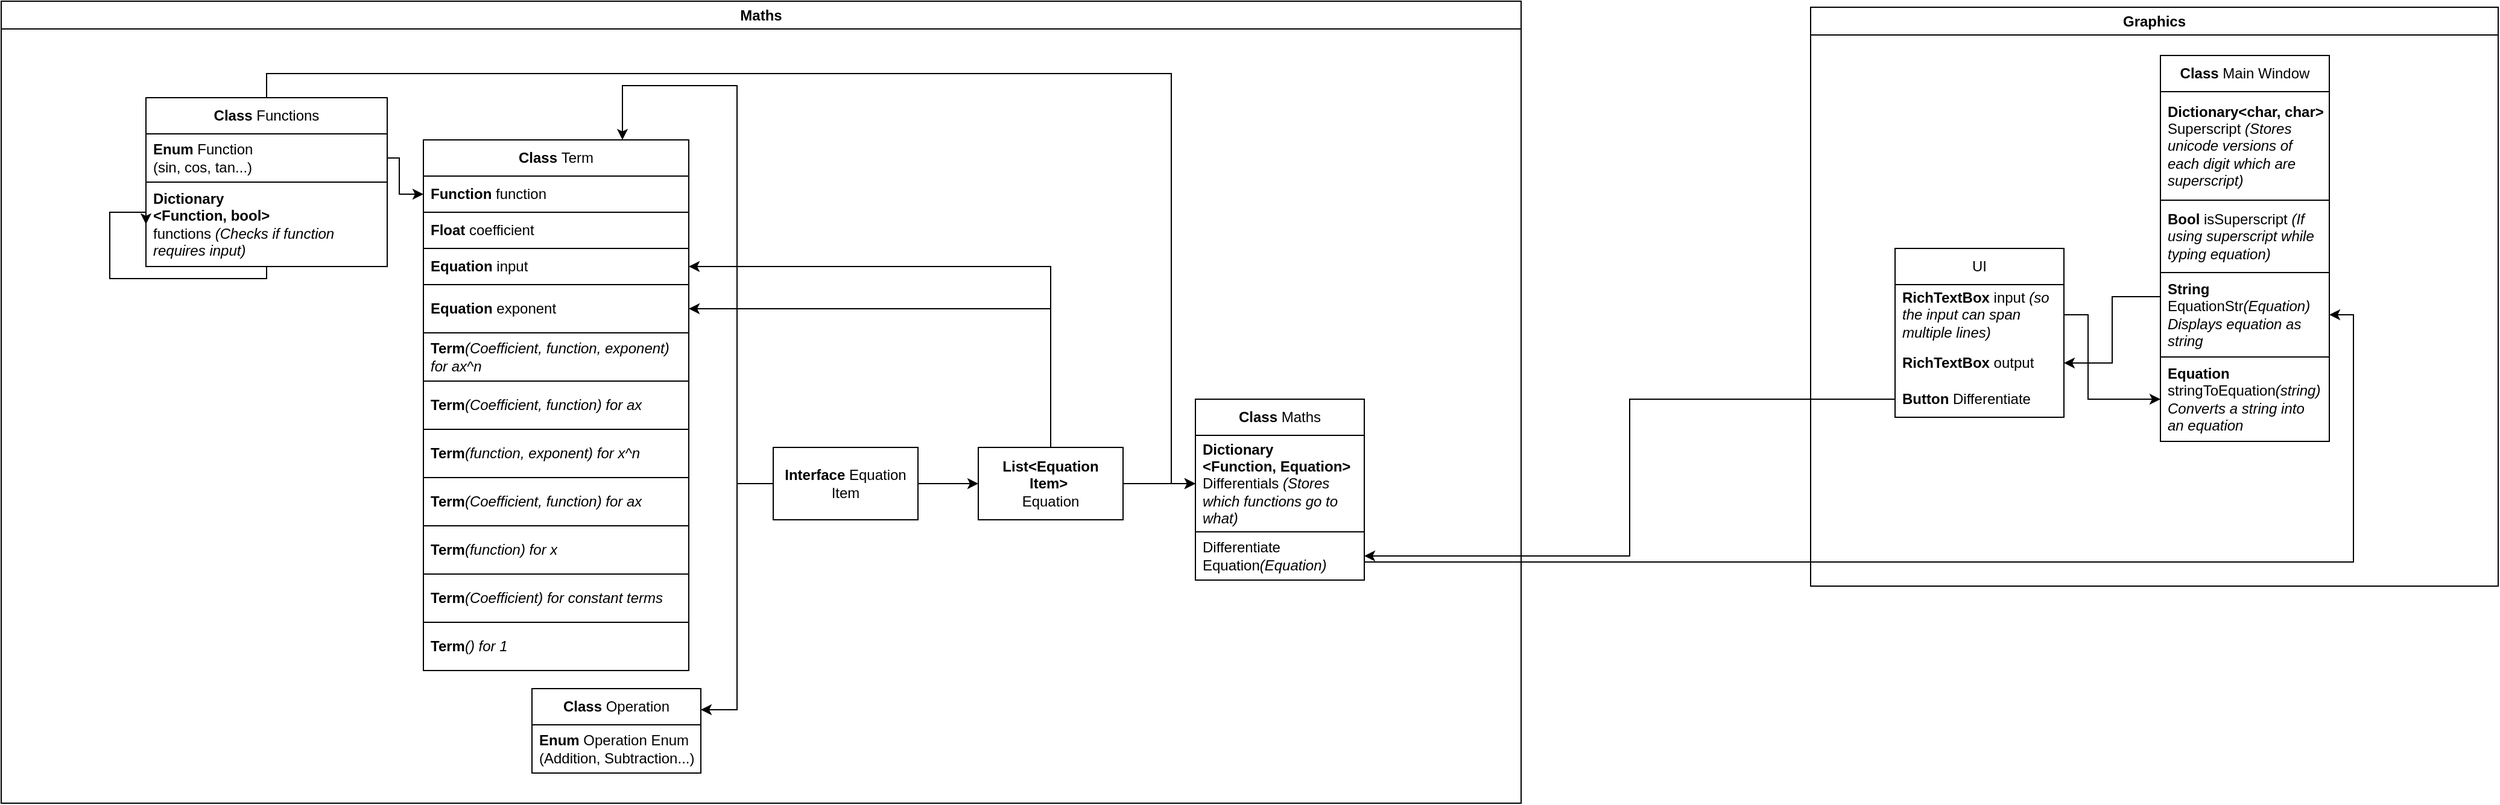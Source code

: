 <mxfile version="20.6.2" type="device"><diagram id="C5RBs43oDa-KdzZeNtuy" name="Class"><mxGraphModel dx="1730" dy="2281" grid="1" gridSize="10" guides="1" tooltips="1" connect="1" arrows="1" fold="1" page="1" pageScale="1" pageWidth="827" pageHeight="1169" math="0" shadow="0"><root><mxCell id="WIyWlLk6GJQsqaUBKTNV-0"/><mxCell id="WIyWlLk6GJQsqaUBKTNV-1" parent="WIyWlLk6GJQsqaUBKTNV-0"/><mxCell id="o4Fw-SGB_0SsbTImnL3u-33" style="edgeStyle=orthogonalEdgeStyle;rounded=0;orthogonalLoop=1;jettySize=auto;html=1;entryX=1;entryY=0.5;entryDx=0;entryDy=0;" parent="WIyWlLk6GJQsqaUBKTNV-1" source="o4Fw-SGB_0SsbTImnL3u-9" target="o4Fw-SGB_0SsbTImnL3u-3" edge="1"><mxGeometry relative="1" as="geometry"/></mxCell><mxCell id="o4Fw-SGB_0SsbTImnL3u-36" value="Graphics" style="swimlane;whiteSpace=wrap;html=1;strokeColor=default;" parent="WIyWlLk6GJQsqaUBKTNV-1" vertex="1"><mxGeometry x="1840" y="-50" width="570" height="480" as="geometry"/></mxCell><mxCell id="XJ_0UiAPM86uZZyixber-27" value="&lt;b&gt;Class &lt;/b&gt;Main Window" style="swimlane;fontStyle=0;childLayout=stackLayout;horizontal=1;startSize=30;horizontalStack=0;resizeParent=1;resizeParentMax=0;resizeLast=0;collapsible=1;marginBottom=0;whiteSpace=wrap;html=1;strokeColor=default;fillColor=default;" parent="o4Fw-SGB_0SsbTImnL3u-36" vertex="1"><mxGeometry x="290" y="40" width="140" height="320" as="geometry"><mxRectangle x="170" y="430" width="150" height="30" as="alternateBounds"/></mxGeometry></mxCell><mxCell id="XJ_0UiAPM86uZZyixber-28" value="&lt;b&gt;Dictionary&amp;lt;char, char&amp;gt; &lt;/b&gt;Superscript &lt;i&gt;(Stores unicode versions of each digit which are superscript)&lt;/i&gt;" style="text;strokeColor=default;fillColor=none;align=left;verticalAlign=middle;spacingLeft=4;spacingRight=4;overflow=hidden;points=[[0,0.5],[1,0.5]];portConstraint=eastwest;rotatable=0;whiteSpace=wrap;html=1;" parent="XJ_0UiAPM86uZZyixber-27" vertex="1"><mxGeometry y="30" width="140" height="90" as="geometry"/></mxCell><mxCell id="XJ_0UiAPM86uZZyixber-29" value="&lt;b&gt;Bool &lt;/b&gt;isSuperscript &lt;i&gt;(If using superscript while typing equation)&lt;/i&gt;" style="text;strokeColor=default;fillColor=none;align=left;verticalAlign=middle;spacingLeft=4;spacingRight=4;overflow=hidden;points=[[0,0.5],[1,0.5]];portConstraint=eastwest;rotatable=0;whiteSpace=wrap;html=1;" parent="XJ_0UiAPM86uZZyixber-27" vertex="1"><mxGeometry y="120" width="140" height="60" as="geometry"/></mxCell><mxCell id="XJ_0UiAPM86uZZyixber-30" value="&lt;b&gt;String &lt;/b&gt;EquationStr&lt;i&gt;(Equation)&lt;/i&gt;&lt;br&gt;&lt;i&gt;Displays equation as string&lt;/i&gt;" style="text;strokeColor=default;fillColor=none;align=left;verticalAlign=middle;spacingLeft=4;spacingRight=4;overflow=hidden;points=[[0,0.5],[1,0.5]];portConstraint=eastwest;rotatable=0;whiteSpace=wrap;html=1;" parent="XJ_0UiAPM86uZZyixber-27" vertex="1"><mxGeometry y="180" width="140" height="70" as="geometry"/></mxCell><mxCell id="o4Fw-SGB_0SsbTImnL3u-0" value="&lt;b&gt;Equation &lt;/b&gt;stringToEquation&lt;i&gt;(string)&lt;br&gt;Converts a string into an equation&lt;/i&gt;" style="text;strokeColor=default;fillColor=none;align=left;verticalAlign=middle;spacingLeft=4;spacingRight=4;overflow=hidden;points=[[0,0.5],[1,0.5]];portConstraint=eastwest;rotatable=0;whiteSpace=wrap;html=1;" parent="XJ_0UiAPM86uZZyixber-27" vertex="1"><mxGeometry y="250" width="140" height="70" as="geometry"/></mxCell><mxCell id="o4Fw-SGB_0SsbTImnL3u-6" value="UI" style="swimlane;fontStyle=0;childLayout=stackLayout;horizontal=1;startSize=30;horizontalStack=0;resizeParent=1;resizeParentMax=0;resizeLast=0;collapsible=1;marginBottom=0;whiteSpace=wrap;html=1;strokeColor=default;direction=east;" parent="o4Fw-SGB_0SsbTImnL3u-36" vertex="1"><mxGeometry x="70" y="200" width="140" height="140" as="geometry"/></mxCell><mxCell id="o4Fw-SGB_0SsbTImnL3u-7" value="&lt;b&gt;RichTextBox &lt;/b&gt;input &lt;i&gt;(so the input can span multiple lines)&lt;/i&gt;" style="text;strokeColor=none;fillColor=none;align=left;verticalAlign=middle;spacingLeft=4;spacingRight=4;overflow=hidden;points=[[0,0.5],[1,0.5]];portConstraint=eastwest;rotatable=0;whiteSpace=wrap;html=1;" parent="o4Fw-SGB_0SsbTImnL3u-6" vertex="1"><mxGeometry y="30" width="140" height="50" as="geometry"/></mxCell><mxCell id="o4Fw-SGB_0SsbTImnL3u-8" value="&lt;b&gt;RichTextBox &lt;/b&gt;output" style="text;strokeColor=none;fillColor=none;align=left;verticalAlign=middle;spacingLeft=4;spacingRight=4;overflow=hidden;points=[[0,0.5],[1,0.5]];portConstraint=eastwest;rotatable=0;whiteSpace=wrap;html=1;" parent="o4Fw-SGB_0SsbTImnL3u-6" vertex="1"><mxGeometry y="80" width="140" height="30" as="geometry"/></mxCell><mxCell id="o4Fw-SGB_0SsbTImnL3u-9" value="&lt;b&gt;Button &lt;/b&gt;Differentiate" style="text;strokeColor=none;fillColor=none;align=left;verticalAlign=middle;spacingLeft=4;spacingRight=4;overflow=hidden;points=[[0,0.5],[1,0.5]];portConstraint=eastwest;rotatable=0;whiteSpace=wrap;html=1;" parent="o4Fw-SGB_0SsbTImnL3u-6" vertex="1"><mxGeometry y="110" width="140" height="30" as="geometry"/></mxCell><mxCell id="o4Fw-SGB_0SsbTImnL3u-40" style="edgeStyle=orthogonalEdgeStyle;rounded=0;orthogonalLoop=1;jettySize=auto;html=1;entryX=1;entryY=0.5;entryDx=0;entryDy=0;" parent="o4Fw-SGB_0SsbTImnL3u-36" source="XJ_0UiAPM86uZZyixber-30" target="o4Fw-SGB_0SsbTImnL3u-8" edge="1"><mxGeometry relative="1" as="geometry"><Array as="points"><mxPoint x="250" y="240"/><mxPoint x="250" y="295"/></Array></mxGeometry></mxCell><mxCell id="o4Fw-SGB_0SsbTImnL3u-42" style="edgeStyle=orthogonalEdgeStyle;rounded=0;orthogonalLoop=1;jettySize=auto;html=1;entryX=0;entryY=0.5;entryDx=0;entryDy=0;" parent="o4Fw-SGB_0SsbTImnL3u-36" source="o4Fw-SGB_0SsbTImnL3u-7" target="o4Fw-SGB_0SsbTImnL3u-0" edge="1"><mxGeometry relative="1" as="geometry"><Array as="points"><mxPoint x="230" y="255"/><mxPoint x="230" y="325"/></Array></mxGeometry></mxCell><mxCell id="o4Fw-SGB_0SsbTImnL3u-43" value="Maths" style="swimlane;whiteSpace=wrap;html=1;strokeColor=default;" parent="WIyWlLk6GJQsqaUBKTNV-1" vertex="1"><mxGeometry x="340" y="-55" width="1260" height="665" as="geometry"/></mxCell><mxCell id="XJ_0UiAPM86uZZyixber-0" value="&lt;b&gt;Interface &lt;/b&gt;Equation Item" style="rounded=0;whiteSpace=wrap;html=1;" parent="o4Fw-SGB_0SsbTImnL3u-43" vertex="1"><mxGeometry x="640" y="370" width="120" height="60" as="geometry"/></mxCell><mxCell id="XJ_0UiAPM86uZZyixber-2" value="&lt;b&gt;Class &lt;/b&gt;Operation" style="swimlane;fontStyle=0;childLayout=stackLayout;horizontal=1;startSize=30;horizontalStack=0;resizeParent=1;resizeParentMax=0;resizeLast=0;collapsible=1;marginBottom=0;whiteSpace=wrap;html=1;" parent="o4Fw-SGB_0SsbTImnL3u-43" vertex="1"><mxGeometry x="440" y="570" width="140" height="70" as="geometry"/></mxCell><mxCell id="XJ_0UiAPM86uZZyixber-5" value="&lt;b&gt;Enum &lt;/b&gt;Operation Enum (Addition, Subtraction...)" style="text;strokeColor=default;fillColor=none;align=left;verticalAlign=middle;spacingLeft=4;spacingRight=4;overflow=hidden;points=[[0,0.5],[1,0.5]];portConstraint=eastwest;rotatable=0;whiteSpace=wrap;html=1;" parent="XJ_0UiAPM86uZZyixber-2" vertex="1"><mxGeometry y="30" width="140" height="40" as="geometry"/></mxCell><mxCell id="o4Fw-SGB_0SsbTImnL3u-11" style="edgeStyle=orthogonalEdgeStyle;rounded=0;orthogonalLoop=1;jettySize=auto;html=1;entryX=1;entryY=0.25;entryDx=0;entryDy=0;" parent="o4Fw-SGB_0SsbTImnL3u-43" source="XJ_0UiAPM86uZZyixber-0" target="XJ_0UiAPM86uZZyixber-2" edge="1"><mxGeometry relative="1" as="geometry"/></mxCell><mxCell id="XJ_0UiAPM86uZZyixber-9" value="&lt;b&gt;Class &lt;/b&gt;Functions" style="swimlane;fontStyle=0;childLayout=stackLayout;horizontal=1;startSize=30;horizontalStack=0;resizeParent=1;resizeParentMax=0;resizeLast=0;collapsible=1;marginBottom=0;whiteSpace=wrap;html=1;" parent="o4Fw-SGB_0SsbTImnL3u-43" vertex="1"><mxGeometry x="120" y="80" width="200" height="140" as="geometry"/></mxCell><mxCell id="XJ_0UiAPM86uZZyixber-10" value="&lt;b&gt;Enum &lt;/b&gt;Function&lt;br&gt;(sin, cos, tan...)" style="text;strokeColor=default;fillColor=none;align=left;verticalAlign=middle;spacingLeft=4;spacingRight=4;overflow=hidden;points=[[0,0.5],[1,0.5]];portConstraint=eastwest;rotatable=0;whiteSpace=wrap;html=1;" parent="XJ_0UiAPM86uZZyixber-9" vertex="1"><mxGeometry y="30" width="200" height="40" as="geometry"/></mxCell><mxCell id="XJ_0UiAPM86uZZyixber-11" value="&lt;b&gt;Dictionary&lt;br&gt;&amp;lt;Function, bool&amp;gt; &lt;/b&gt;functions&lt;b&gt;&amp;nbsp;&lt;/b&gt;&lt;i&gt;(Checks if function requires input)&lt;/i&gt;" style="text;strokeColor=default;fillColor=default;align=left;verticalAlign=middle;spacingLeft=4;spacingRight=4;overflow=hidden;points=[[0,0.5],[1,0.5]];portConstraint=eastwest;rotatable=0;whiteSpace=wrap;html=1;" parent="XJ_0UiAPM86uZZyixber-9" vertex="1"><mxGeometry y="70" width="200" height="70" as="geometry"/></mxCell><mxCell id="o4Fw-SGB_0SsbTImnL3u-28" style="edgeStyle=orthogonalEdgeStyle;rounded=0;orthogonalLoop=1;jettySize=auto;html=1;entryX=0;entryY=0.5;entryDx=0;entryDy=0;" parent="XJ_0UiAPM86uZZyixber-9" source="XJ_0UiAPM86uZZyixber-9" target="XJ_0UiAPM86uZZyixber-11" edge="1"><mxGeometry relative="1" as="geometry"><Array as="points"><mxPoint x="100" y="150"/><mxPoint x="-30" y="150"/><mxPoint x="-30" y="95"/></Array></mxGeometry></mxCell><mxCell id="XJ_0UiAPM86uZZyixber-14" value="&lt;b&gt;Class &lt;/b&gt;Term" style="swimlane;fontStyle=0;childLayout=stackLayout;horizontal=1;startSize=30;horizontalStack=0;resizeParent=1;resizeParentMax=0;resizeLast=0;collapsible=1;marginBottom=0;whiteSpace=wrap;html=1;strokeColor=default;fillColor=default;" parent="o4Fw-SGB_0SsbTImnL3u-43" vertex="1"><mxGeometry x="350" y="115" width="220" height="440" as="geometry"/></mxCell><mxCell id="XJ_0UiAPM86uZZyixber-15" value="&lt;b&gt;Function &lt;/b&gt;function" style="text;strokeColor=default;fillColor=none;align=left;verticalAlign=middle;spacingLeft=4;spacingRight=4;overflow=hidden;points=[[0,0.5],[1,0.5]];portConstraint=eastwest;rotatable=0;whiteSpace=wrap;html=1;" parent="XJ_0UiAPM86uZZyixber-14" vertex="1"><mxGeometry y="30" width="220" height="30" as="geometry"/></mxCell><mxCell id="XJ_0UiAPM86uZZyixber-16" value="&lt;b&gt;Float &lt;/b&gt;coefficient" style="text;strokeColor=default;fillColor=none;align=left;verticalAlign=middle;spacingLeft=4;spacingRight=4;overflow=hidden;points=[[0,0.5],[1,0.5]];portConstraint=eastwest;rotatable=0;whiteSpace=wrap;html=1;" parent="XJ_0UiAPM86uZZyixber-14" vertex="1"><mxGeometry y="60" width="220" height="30" as="geometry"/></mxCell><mxCell id="XJ_0UiAPM86uZZyixber-17" value="&lt;b&gt;Equation&amp;nbsp;&lt;/b&gt;input" style="text;strokeColor=default;fillColor=none;align=left;verticalAlign=middle;spacingLeft=4;spacingRight=4;overflow=hidden;points=[[0,0.5],[1,0.5]];portConstraint=eastwest;rotatable=0;whiteSpace=wrap;html=1;" parent="XJ_0UiAPM86uZZyixber-14" vertex="1"><mxGeometry y="90" width="220" height="30" as="geometry"/></mxCell><mxCell id="XJ_0UiAPM86uZZyixber-19" value="&lt;b&gt;Equation&amp;nbsp;&lt;/b&gt;exponent" style="text;strokeColor=default;fillColor=none;align=left;verticalAlign=middle;spacingLeft=4;spacingRight=4;overflow=hidden;points=[[0,0.5],[1,0.5]];portConstraint=eastwest;rotatable=0;whiteSpace=wrap;html=1;" parent="XJ_0UiAPM86uZZyixber-14" vertex="1"><mxGeometry y="120" width="220" height="40" as="geometry"/></mxCell><mxCell id="XJ_0UiAPM86uZZyixber-18" value="&lt;b&gt;Term&lt;/b&gt;&lt;i&gt;(Coefficient, function, exponent) for ax^n&lt;/i&gt;" style="text;strokeColor=default;fillColor=none;align=left;verticalAlign=middle;spacingLeft=4;spacingRight=4;overflow=hidden;points=[[0,0.5],[1,0.5]];portConstraint=eastwest;rotatable=0;whiteSpace=wrap;html=1;" parent="XJ_0UiAPM86uZZyixber-14" vertex="1"><mxGeometry y="160" width="220" height="40" as="geometry"/></mxCell><mxCell id="bHE5mhKC6gXZaPGFS2cU-0" value="&lt;b&gt;Term&lt;/b&gt;&lt;i&gt;(Coefficient, function) for ax&lt;/i&gt;" style="text;strokeColor=default;fillColor=none;align=left;verticalAlign=middle;spacingLeft=4;spacingRight=4;overflow=hidden;points=[[0,0.5],[1,0.5]];portConstraint=eastwest;rotatable=0;whiteSpace=wrap;html=1;" parent="XJ_0UiAPM86uZZyixber-14" vertex="1"><mxGeometry y="200" width="220" height="40" as="geometry"/></mxCell><mxCell id="XJ_0UiAPM86uZZyixber-20" value="&lt;b&gt;Term&lt;/b&gt;&lt;i&gt;(function, exponent) for x^n&lt;/i&gt;" style="text;strokeColor=default;fillColor=none;align=left;verticalAlign=middle;spacingLeft=4;spacingRight=4;overflow=hidden;points=[[0,0.5],[1,0.5]];portConstraint=eastwest;rotatable=0;whiteSpace=wrap;html=1;" parent="XJ_0UiAPM86uZZyixber-14" vertex="1"><mxGeometry y="240" width="220" height="40" as="geometry"/></mxCell><mxCell id="bHE5mhKC6gXZaPGFS2cU-1" value="&lt;b&gt;Term&lt;/b&gt;&lt;i&gt;(Coefficient, function) for ax&lt;/i&gt;" style="text;strokeColor=default;fillColor=none;align=left;verticalAlign=middle;spacingLeft=4;spacingRight=4;overflow=hidden;points=[[0,0.5],[1,0.5]];portConstraint=eastwest;rotatable=0;whiteSpace=wrap;html=1;" parent="XJ_0UiAPM86uZZyixber-14" vertex="1"><mxGeometry y="280" width="220" height="40" as="geometry"/></mxCell><mxCell id="bHE5mhKC6gXZaPGFS2cU-2" value="&lt;b&gt;Term&lt;/b&gt;&lt;i&gt;(function) for x&lt;/i&gt;" style="text;strokeColor=default;fillColor=none;align=left;verticalAlign=middle;spacingLeft=4;spacingRight=4;overflow=hidden;points=[[0,0.5],[1,0.5]];portConstraint=eastwest;rotatable=0;whiteSpace=wrap;html=1;" parent="XJ_0UiAPM86uZZyixber-14" vertex="1"><mxGeometry y="320" width="220" height="40" as="geometry"/></mxCell><mxCell id="XJ_0UiAPM86uZZyixber-21" value="&lt;b&gt;Term&lt;/b&gt;&lt;i&gt;(Coefficient) for constant terms&lt;/i&gt;" style="text;strokeColor=default;fillColor=none;align=left;verticalAlign=middle;spacingLeft=4;spacingRight=4;overflow=hidden;points=[[0,0.5],[1,0.5]];portConstraint=eastwest;rotatable=0;whiteSpace=wrap;html=1;" parent="XJ_0UiAPM86uZZyixber-14" vertex="1"><mxGeometry y="360" width="220" height="40" as="geometry"/></mxCell><mxCell id="bHE5mhKC6gXZaPGFS2cU-3" value="&lt;b&gt;Term&lt;/b&gt;&lt;i&gt;() for 1&lt;/i&gt;" style="text;strokeColor=default;fillColor=none;align=left;verticalAlign=middle;spacingLeft=4;spacingRight=4;overflow=hidden;points=[[0,0.5],[1,0.5]];portConstraint=eastwest;rotatable=0;whiteSpace=wrap;html=1;" parent="XJ_0UiAPM86uZZyixber-14" vertex="1"><mxGeometry y="400" width="220" height="40" as="geometry"/></mxCell><mxCell id="o4Fw-SGB_0SsbTImnL3u-25" style="edgeStyle=orthogonalEdgeStyle;rounded=0;orthogonalLoop=1;jettySize=auto;html=1;entryX=0;entryY=0.5;entryDx=0;entryDy=0;" parent="o4Fw-SGB_0SsbTImnL3u-43" source="XJ_0UiAPM86uZZyixber-9" target="XJ_0UiAPM86uZZyixber-15" edge="1"><mxGeometry relative="1" as="geometry"><Array as="points"><mxPoint x="330" y="130"/><mxPoint x="330" y="160"/></Array></mxGeometry></mxCell><mxCell id="o4Fw-SGB_0SsbTImnL3u-19" style="edgeStyle=orthogonalEdgeStyle;rounded=0;orthogonalLoop=1;jettySize=auto;html=1;entryX=0.75;entryY=0;entryDx=0;entryDy=0;" parent="o4Fw-SGB_0SsbTImnL3u-43" source="XJ_0UiAPM86uZZyixber-0" target="XJ_0UiAPM86uZZyixber-14" edge="1"><mxGeometry relative="1" as="geometry"><Array as="points"><mxPoint x="610" y="400"/><mxPoint x="610" y="70"/><mxPoint x="515" y="70"/></Array></mxGeometry></mxCell><mxCell id="XJ_0UiAPM86uZZyixber-22" value="&lt;b&gt;Class &lt;/b&gt;Maths" style="swimlane;fontStyle=0;childLayout=stackLayout;horizontal=1;startSize=30;horizontalStack=0;resizeParent=1;resizeParentMax=0;resizeLast=0;collapsible=1;marginBottom=0;whiteSpace=wrap;html=1;strokeColor=default;fillColor=default;" parent="o4Fw-SGB_0SsbTImnL3u-43" vertex="1"><mxGeometry x="990" y="330" width="140" height="150" as="geometry"/></mxCell><mxCell id="XJ_0UiAPM86uZZyixber-23" value="&lt;b&gt;Dictionary&lt;/b&gt;&lt;br&gt;&lt;b&gt;&amp;lt;Function, Equation&amp;gt;&amp;nbsp;&lt;br&gt;&lt;/b&gt;Differentials &lt;i&gt;(Stores which functions go to what)&lt;/i&gt;" style="text;strokeColor=default;fillColor=none;align=left;verticalAlign=middle;spacingLeft=4;spacingRight=4;overflow=hidden;points=[[0,0.5],[1,0.5]];portConstraint=eastwest;rotatable=0;whiteSpace=wrap;html=1;" parent="XJ_0UiAPM86uZZyixber-22" vertex="1"><mxGeometry y="30" width="140" height="80" as="geometry"/></mxCell><mxCell id="o4Fw-SGB_0SsbTImnL3u-3" value="Differentiate Equation&lt;i&gt;(Equation)&lt;/i&gt;" style="text;strokeColor=default;fillColor=none;align=left;verticalAlign=middle;spacingLeft=4;spacingRight=4;overflow=hidden;points=[[0,0.5],[1,0.5]];portConstraint=eastwest;rotatable=0;whiteSpace=wrap;html=1;" parent="XJ_0UiAPM86uZZyixber-22" vertex="1"><mxGeometry y="110" width="140" height="40" as="geometry"/></mxCell><mxCell id="o4Fw-SGB_0SsbTImnL3u-35" style="edgeStyle=orthogonalEdgeStyle;rounded=0;orthogonalLoop=1;jettySize=auto;html=1;entryX=0;entryY=0.5;entryDx=0;entryDy=0;" parent="o4Fw-SGB_0SsbTImnL3u-43" source="XJ_0UiAPM86uZZyixber-9" target="XJ_0UiAPM86uZZyixber-23" edge="1"><mxGeometry relative="1" as="geometry"><Array as="points"><mxPoint x="220" y="60"/><mxPoint x="970" y="60"/><mxPoint x="970" y="400"/></Array></mxGeometry></mxCell><mxCell id="o4Fw-SGB_0SsbTImnL3u-26" style="edgeStyle=orthogonalEdgeStyle;rounded=0;orthogonalLoop=1;jettySize=auto;html=1;entryX=1;entryY=0.5;entryDx=0;entryDy=0;" parent="o4Fw-SGB_0SsbTImnL3u-43" source="o4Fw-SGB_0SsbTImnL3u-2" target="XJ_0UiAPM86uZZyixber-19" edge="1"><mxGeometry relative="1" as="geometry"/></mxCell><mxCell id="o4Fw-SGB_0SsbTImnL3u-29" style="edgeStyle=orthogonalEdgeStyle;rounded=0;orthogonalLoop=1;jettySize=auto;html=1;entryX=0;entryY=0.5;entryDx=0;entryDy=0;" parent="o4Fw-SGB_0SsbTImnL3u-43" source="o4Fw-SGB_0SsbTImnL3u-2" target="XJ_0UiAPM86uZZyixber-23" edge="1"><mxGeometry relative="1" as="geometry"/></mxCell><mxCell id="-J4LqMYqfIWKggiblOuD-0" style="edgeStyle=orthogonalEdgeStyle;rounded=0;orthogonalLoop=1;jettySize=auto;html=1;" parent="o4Fw-SGB_0SsbTImnL3u-43" source="o4Fw-SGB_0SsbTImnL3u-2" target="XJ_0UiAPM86uZZyixber-17" edge="1"><mxGeometry relative="1" as="geometry"/></mxCell><mxCell id="o4Fw-SGB_0SsbTImnL3u-2" value="&lt;b&gt;List&amp;lt;Equation Item&amp;gt;&amp;nbsp;&lt;br&gt;&lt;/b&gt;Equation" style="rounded=0;whiteSpace=wrap;html=1;" parent="o4Fw-SGB_0SsbTImnL3u-43" vertex="1"><mxGeometry x="810" y="370" width="120" height="60" as="geometry"/></mxCell><mxCell id="o4Fw-SGB_0SsbTImnL3u-23" style="edgeStyle=orthogonalEdgeStyle;rounded=0;orthogonalLoop=1;jettySize=auto;html=1;entryX=0;entryY=0.5;entryDx=0;entryDy=0;" parent="o4Fw-SGB_0SsbTImnL3u-43" source="XJ_0UiAPM86uZZyixber-0" target="o4Fw-SGB_0SsbTImnL3u-2" edge="1"><mxGeometry relative="1" as="geometry"/></mxCell><mxCell id="G-fVgONvtolb9-00fOJ_-33" style="edgeStyle=orthogonalEdgeStyle;rounded=0;orthogonalLoop=1;jettySize=auto;html=1;entryX=1;entryY=0.5;entryDx=0;entryDy=0;" edge="1" parent="WIyWlLk6GJQsqaUBKTNV-1" source="o4Fw-SGB_0SsbTImnL3u-3" target="XJ_0UiAPM86uZZyixber-30"><mxGeometry relative="1" as="geometry"><Array as="points"><mxPoint x="2290" y="410"/><mxPoint x="2290" y="205"/></Array></mxGeometry></mxCell></root></mxGraphModel></diagram></mxfile>